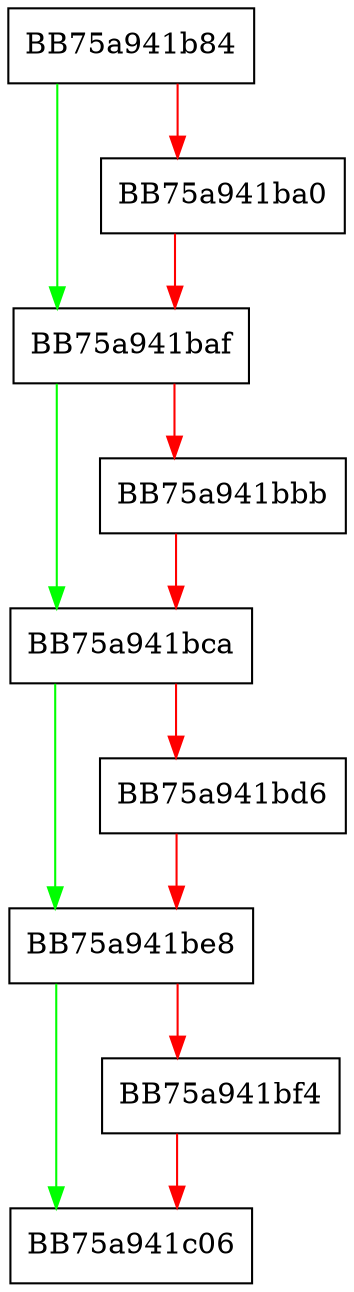 digraph refresh {
  node [shape="box"];
  graph [splines=ortho];
  BB75a941b84 -> BB75a941baf [color="green"];
  BB75a941b84 -> BB75a941ba0 [color="red"];
  BB75a941ba0 -> BB75a941baf [color="red"];
  BB75a941baf -> BB75a941bca [color="green"];
  BB75a941baf -> BB75a941bbb [color="red"];
  BB75a941bbb -> BB75a941bca [color="red"];
  BB75a941bca -> BB75a941be8 [color="green"];
  BB75a941bca -> BB75a941bd6 [color="red"];
  BB75a941bd6 -> BB75a941be8 [color="red"];
  BB75a941be8 -> BB75a941c06 [color="green"];
  BB75a941be8 -> BB75a941bf4 [color="red"];
  BB75a941bf4 -> BB75a941c06 [color="red"];
}